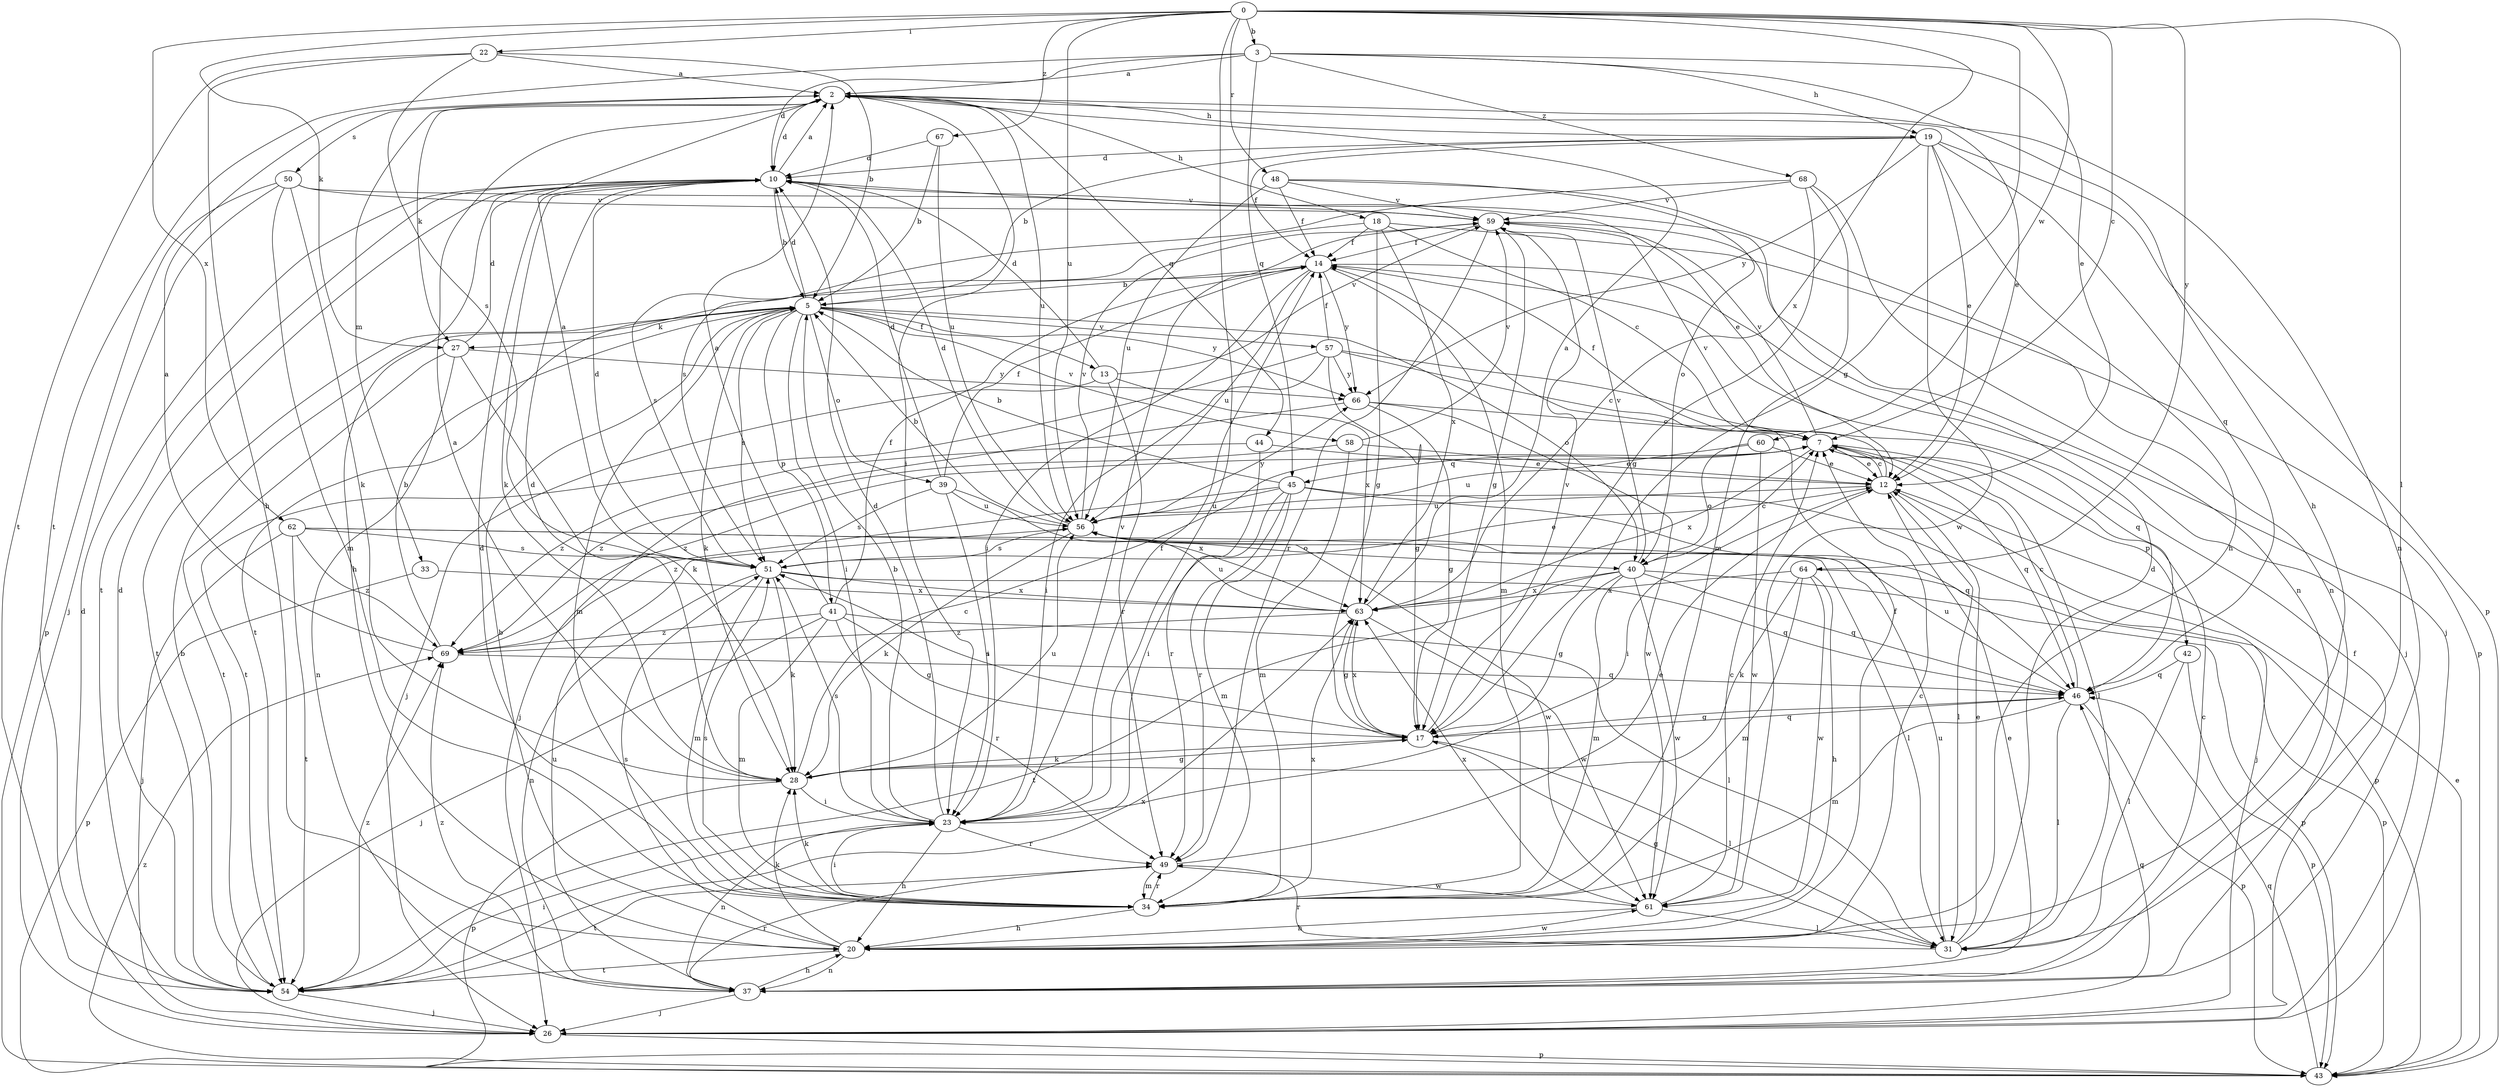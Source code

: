 strict digraph  {
0;
2;
3;
5;
7;
10;
12;
13;
14;
17;
18;
19;
20;
22;
23;
26;
27;
28;
31;
33;
34;
37;
39;
40;
41;
42;
43;
44;
45;
46;
48;
49;
50;
51;
54;
56;
57;
58;
59;
60;
61;
62;
63;
64;
66;
67;
68;
69;
0 -> 3  [label=b];
0 -> 7  [label=c];
0 -> 17  [label=g];
0 -> 22  [label=i];
0 -> 23  [label=i];
0 -> 27  [label=k];
0 -> 31  [label=l];
0 -> 48  [label=r];
0 -> 56  [label=u];
0 -> 60  [label=w];
0 -> 62  [label=x];
0 -> 63  [label=x];
0 -> 64  [label=y];
0 -> 67  [label=z];
2 -> 10  [label=d];
2 -> 12  [label=e];
2 -> 18  [label=h];
2 -> 19  [label=h];
2 -> 23  [label=i];
2 -> 27  [label=k];
2 -> 33  [label=m];
2 -> 37  [label=n];
2 -> 44  [label=q];
2 -> 50  [label=s];
2 -> 56  [label=u];
3 -> 2  [label=a];
3 -> 10  [label=d];
3 -> 12  [label=e];
3 -> 19  [label=h];
3 -> 20  [label=h];
3 -> 45  [label=q];
3 -> 54  [label=t];
3 -> 68  [label=z];
5 -> 10  [label=d];
5 -> 13  [label=f];
5 -> 23  [label=i];
5 -> 27  [label=k];
5 -> 28  [label=k];
5 -> 34  [label=m];
5 -> 39  [label=o];
5 -> 40  [label=o];
5 -> 41  [label=p];
5 -> 51  [label=s];
5 -> 54  [label=t];
5 -> 57  [label=v];
5 -> 58  [label=v];
5 -> 66  [label=y];
7 -> 12  [label=e];
7 -> 14  [label=f];
7 -> 31  [label=l];
7 -> 42  [label=p];
7 -> 45  [label=q];
7 -> 46  [label=q];
7 -> 59  [label=v];
7 -> 63  [label=x];
7 -> 69  [label=z];
10 -> 2  [label=a];
10 -> 5  [label=b];
10 -> 20  [label=h];
10 -> 28  [label=k];
10 -> 54  [label=t];
10 -> 59  [label=v];
12 -> 7  [label=c];
12 -> 23  [label=i];
12 -> 26  [label=j];
12 -> 31  [label=l];
12 -> 56  [label=u];
12 -> 59  [label=v];
13 -> 10  [label=d];
13 -> 26  [label=j];
13 -> 49  [label=r];
13 -> 59  [label=v];
13 -> 63  [label=x];
14 -> 5  [label=b];
14 -> 23  [label=i];
14 -> 26  [label=j];
14 -> 34  [label=m];
14 -> 54  [label=t];
14 -> 56  [label=u];
14 -> 66  [label=y];
17 -> 28  [label=k];
17 -> 31  [label=l];
17 -> 46  [label=q];
17 -> 51  [label=s];
17 -> 59  [label=v];
17 -> 63  [label=x];
18 -> 7  [label=c];
18 -> 14  [label=f];
18 -> 17  [label=g];
18 -> 43  [label=p];
18 -> 51  [label=s];
18 -> 63  [label=x];
19 -> 5  [label=b];
19 -> 10  [label=d];
19 -> 12  [label=e];
19 -> 14  [label=f];
19 -> 20  [label=h];
19 -> 43  [label=p];
19 -> 46  [label=q];
19 -> 61  [label=w];
19 -> 66  [label=y];
20 -> 5  [label=b];
20 -> 7  [label=c];
20 -> 14  [label=f];
20 -> 28  [label=k];
20 -> 37  [label=n];
20 -> 51  [label=s];
20 -> 54  [label=t];
20 -> 61  [label=w];
22 -> 2  [label=a];
22 -> 5  [label=b];
22 -> 20  [label=h];
22 -> 51  [label=s];
22 -> 54  [label=t];
23 -> 5  [label=b];
23 -> 10  [label=d];
23 -> 14  [label=f];
23 -> 20  [label=h];
23 -> 37  [label=n];
23 -> 49  [label=r];
23 -> 51  [label=s];
23 -> 59  [label=v];
26 -> 10  [label=d];
26 -> 14  [label=f];
26 -> 43  [label=p];
26 -> 46  [label=q];
27 -> 10  [label=d];
27 -> 28  [label=k];
27 -> 37  [label=n];
27 -> 54  [label=t];
27 -> 66  [label=y];
28 -> 2  [label=a];
28 -> 7  [label=c];
28 -> 10  [label=d];
28 -> 17  [label=g];
28 -> 23  [label=i];
28 -> 43  [label=p];
28 -> 56  [label=u];
31 -> 10  [label=d];
31 -> 12  [label=e];
31 -> 17  [label=g];
31 -> 49  [label=r];
31 -> 56  [label=u];
33 -> 43  [label=p];
33 -> 63  [label=x];
34 -> 10  [label=d];
34 -> 20  [label=h];
34 -> 23  [label=i];
34 -> 28  [label=k];
34 -> 49  [label=r];
34 -> 51  [label=s];
34 -> 63  [label=x];
37 -> 7  [label=c];
37 -> 12  [label=e];
37 -> 20  [label=h];
37 -> 26  [label=j];
37 -> 49  [label=r];
37 -> 56  [label=u];
37 -> 69  [label=z];
39 -> 10  [label=d];
39 -> 14  [label=f];
39 -> 23  [label=i];
39 -> 51  [label=s];
39 -> 56  [label=u];
39 -> 63  [label=x];
40 -> 7  [label=c];
40 -> 17  [label=g];
40 -> 34  [label=m];
40 -> 43  [label=p];
40 -> 46  [label=q];
40 -> 54  [label=t];
40 -> 59  [label=v];
40 -> 61  [label=w];
40 -> 63  [label=x];
41 -> 2  [label=a];
41 -> 14  [label=f];
41 -> 17  [label=g];
41 -> 26  [label=j];
41 -> 31  [label=l];
41 -> 34  [label=m];
41 -> 49  [label=r];
41 -> 69  [label=z];
42 -> 31  [label=l];
42 -> 43  [label=p];
42 -> 46  [label=q];
43 -> 12  [label=e];
43 -> 46  [label=q];
43 -> 69  [label=z];
44 -> 12  [label=e];
44 -> 49  [label=r];
44 -> 69  [label=z];
45 -> 5  [label=b];
45 -> 23  [label=i];
45 -> 34  [label=m];
45 -> 43  [label=p];
45 -> 46  [label=q];
45 -> 49  [label=r];
45 -> 56  [label=u];
45 -> 69  [label=z];
46 -> 7  [label=c];
46 -> 17  [label=g];
46 -> 31  [label=l];
46 -> 34  [label=m];
46 -> 43  [label=p];
46 -> 56  [label=u];
48 -> 14  [label=f];
48 -> 37  [label=n];
48 -> 40  [label=o];
48 -> 56  [label=u];
48 -> 59  [label=v];
49 -> 12  [label=e];
49 -> 34  [label=m];
49 -> 54  [label=t];
49 -> 61  [label=w];
50 -> 12  [label=e];
50 -> 26  [label=j];
50 -> 28  [label=k];
50 -> 34  [label=m];
50 -> 43  [label=p];
50 -> 59  [label=v];
51 -> 2  [label=a];
51 -> 10  [label=d];
51 -> 12  [label=e];
51 -> 28  [label=k];
51 -> 34  [label=m];
51 -> 37  [label=n];
51 -> 46  [label=q];
51 -> 63  [label=x];
54 -> 5  [label=b];
54 -> 10  [label=d];
54 -> 23  [label=i];
54 -> 26  [label=j];
54 -> 63  [label=x];
54 -> 69  [label=z];
56 -> 5  [label=b];
56 -> 10  [label=d];
56 -> 28  [label=k];
56 -> 40  [label=o];
56 -> 51  [label=s];
56 -> 59  [label=v];
56 -> 66  [label=y];
57 -> 7  [label=c];
57 -> 14  [label=f];
57 -> 17  [label=g];
57 -> 23  [label=i];
57 -> 46  [label=q];
57 -> 54  [label=t];
57 -> 66  [label=y];
58 -> 12  [label=e];
58 -> 34  [label=m];
58 -> 59  [label=v];
58 -> 69  [label=z];
59 -> 14  [label=f];
59 -> 17  [label=g];
59 -> 26  [label=j];
59 -> 49  [label=r];
60 -> 12  [label=e];
60 -> 40  [label=o];
60 -> 56  [label=u];
60 -> 61  [label=w];
61 -> 7  [label=c];
61 -> 20  [label=h];
61 -> 31  [label=l];
61 -> 63  [label=x];
62 -> 26  [label=j];
62 -> 31  [label=l];
62 -> 51  [label=s];
62 -> 54  [label=t];
62 -> 61  [label=w];
62 -> 69  [label=z];
63 -> 2  [label=a];
63 -> 17  [label=g];
63 -> 56  [label=u];
63 -> 61  [label=w];
63 -> 69  [label=z];
64 -> 20  [label=h];
64 -> 28  [label=k];
64 -> 34  [label=m];
64 -> 43  [label=p];
64 -> 61  [label=w];
64 -> 63  [label=x];
66 -> 7  [label=c];
66 -> 17  [label=g];
66 -> 26  [label=j];
66 -> 61  [label=w];
67 -> 5  [label=b];
67 -> 10  [label=d];
67 -> 56  [label=u];
68 -> 17  [label=g];
68 -> 34  [label=m];
68 -> 37  [label=n];
68 -> 51  [label=s];
68 -> 59  [label=v];
69 -> 2  [label=a];
69 -> 5  [label=b];
69 -> 46  [label=q];
}
